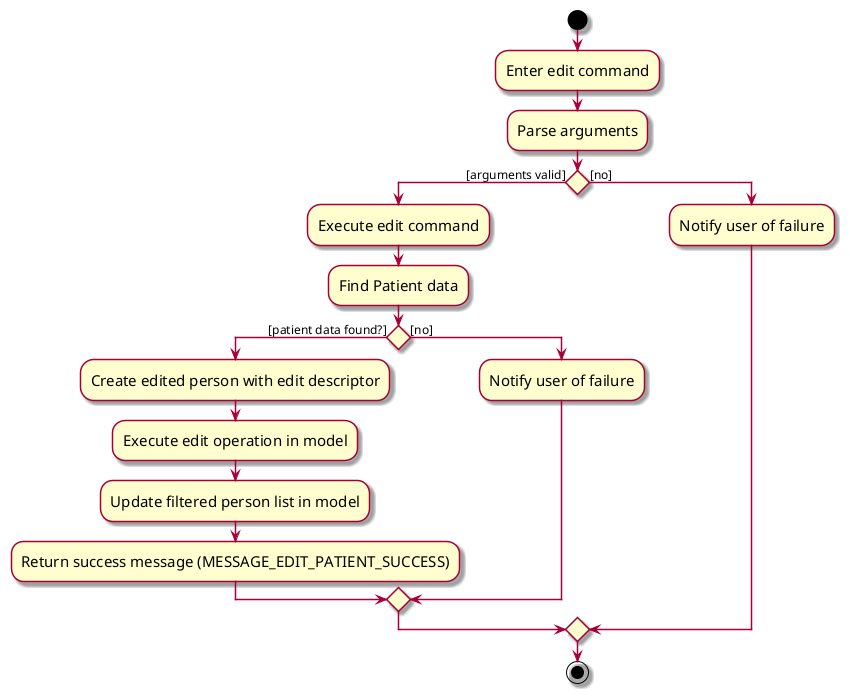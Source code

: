 @startuml
skin rose
skinparam ActivityFontSize 15
skinparam ArrowFontSize 12

start
:Enter edit command;
:Parse arguments;

if () then ([arguments valid])

:Execute edit command;
:Find Patient data;

if () then ([patient data found?])

:Create edited person with edit descriptor;
:Execute edit operation in model;
:Update filtered person list in model;
:Return success message (MESSAGE_EDIT_PATIENT_SUCCESS);
else ([no])

:Notify user of failure;
endif

else ([no])

:Notify user of failure;

endif

stop


@enduml






